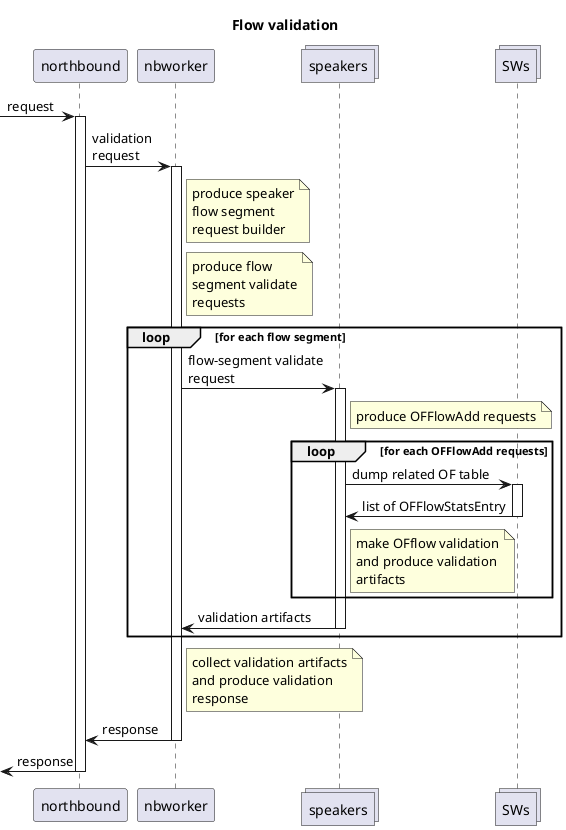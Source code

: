 @startuml
title Flow validation

participant northbound as NB
participant nbworker
collections speakers
collections SWs

-> NB: request
activate NB

NB -> nbworker: validation\nrequest

activate nbworker
note right of nbworker: produce speaker\nflow segment\nrequest builder
note right of nbworker: produce flow\nsegment validate\nrequests

loop for each flow segment
nbworker -> speakers: flow-segment validate\nrequest
activate speakers
note right of speakers: produce OFFlowAdd requests
loop for each OFFlowAdd requests
speakers -> SWs: dump related OF table
activate SWs
SWs -> speakers: list of OFFlowStatsEntry
deactivate SWs
note right of speakers: make OFflow validation\nand produce validation\nartifacts
end loop
speakers -> nbworker: validation artifacts
deactivate speakers
end loop

note right of nbworker: collect validation artifacts\nand produce validation\nresponse

nbworker -> NB: response
deactivate nbworker

<- NB: response
deactivate NB

@enduml
